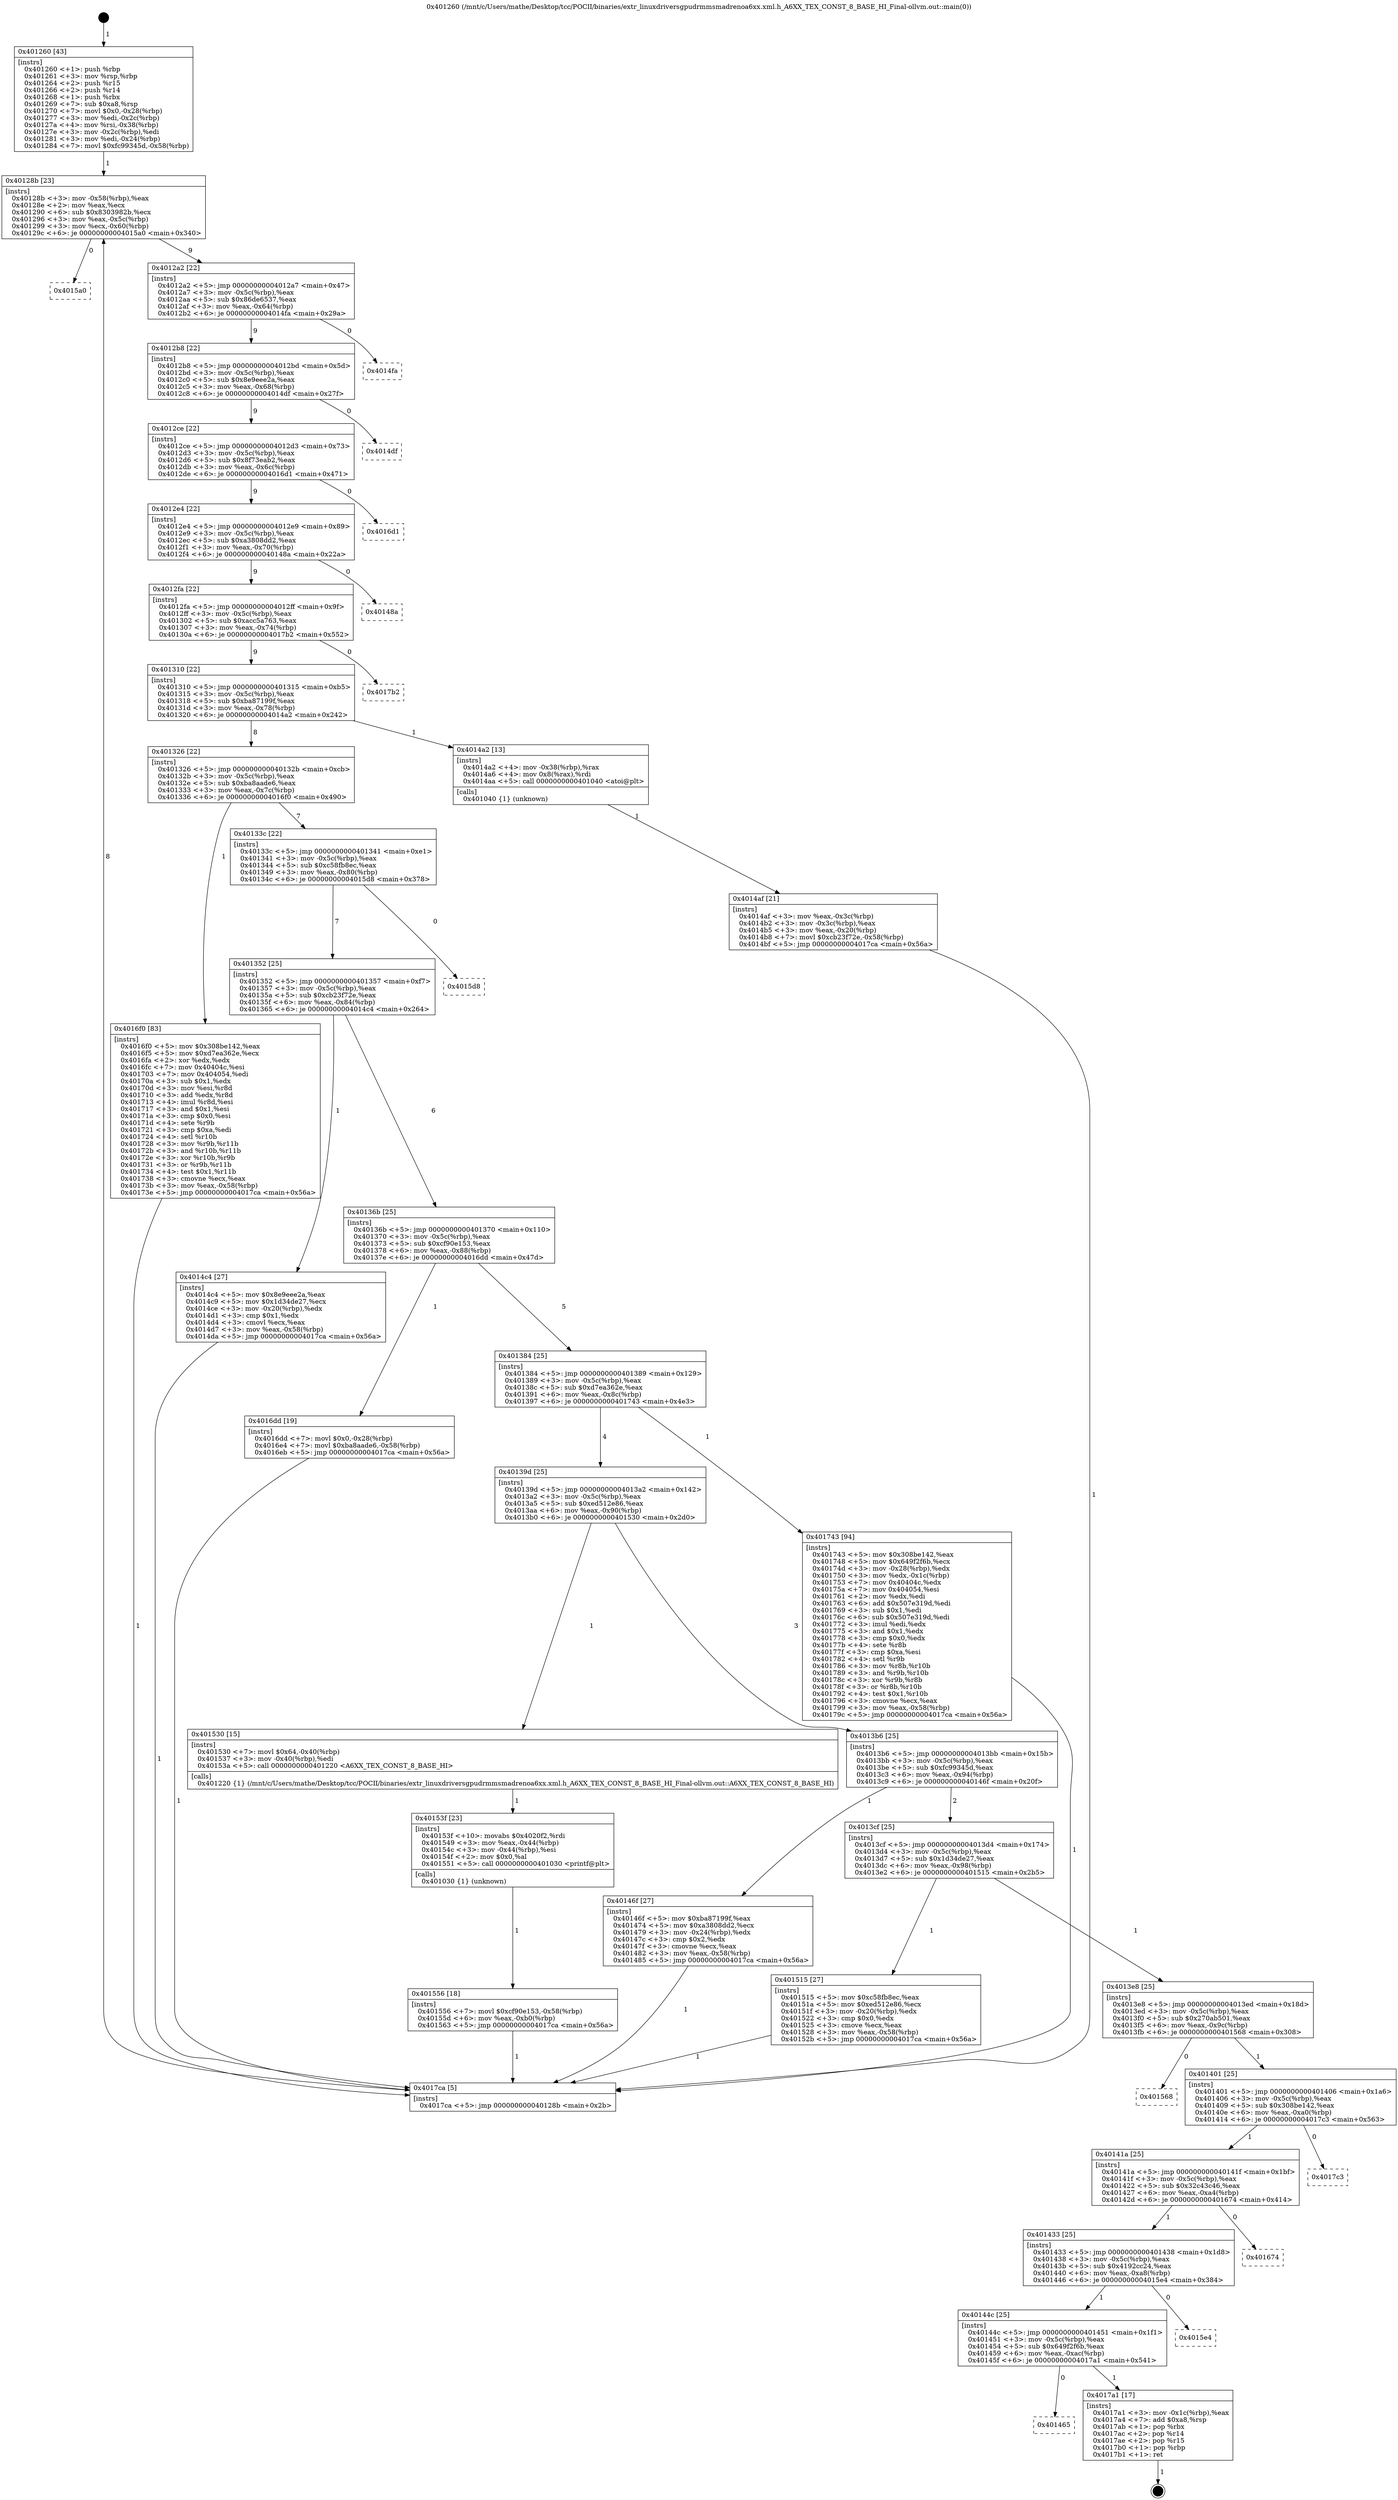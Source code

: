 digraph "0x401260" {
  label = "0x401260 (/mnt/c/Users/mathe/Desktop/tcc/POCII/binaries/extr_linuxdriversgpudrmmsmadrenoa6xx.xml.h_A6XX_TEX_CONST_8_BASE_HI_Final-ollvm.out::main(0))"
  labelloc = "t"
  node[shape=record]

  Entry [label="",width=0.3,height=0.3,shape=circle,fillcolor=black,style=filled]
  "0x40128b" [label="{
     0x40128b [23]\l
     | [instrs]\l
     &nbsp;&nbsp;0x40128b \<+3\>: mov -0x58(%rbp),%eax\l
     &nbsp;&nbsp;0x40128e \<+2\>: mov %eax,%ecx\l
     &nbsp;&nbsp;0x401290 \<+6\>: sub $0x8303982b,%ecx\l
     &nbsp;&nbsp;0x401296 \<+3\>: mov %eax,-0x5c(%rbp)\l
     &nbsp;&nbsp;0x401299 \<+3\>: mov %ecx,-0x60(%rbp)\l
     &nbsp;&nbsp;0x40129c \<+6\>: je 00000000004015a0 \<main+0x340\>\l
  }"]
  "0x4015a0" [label="{
     0x4015a0\l
  }", style=dashed]
  "0x4012a2" [label="{
     0x4012a2 [22]\l
     | [instrs]\l
     &nbsp;&nbsp;0x4012a2 \<+5\>: jmp 00000000004012a7 \<main+0x47\>\l
     &nbsp;&nbsp;0x4012a7 \<+3\>: mov -0x5c(%rbp),%eax\l
     &nbsp;&nbsp;0x4012aa \<+5\>: sub $0x86de6537,%eax\l
     &nbsp;&nbsp;0x4012af \<+3\>: mov %eax,-0x64(%rbp)\l
     &nbsp;&nbsp;0x4012b2 \<+6\>: je 00000000004014fa \<main+0x29a\>\l
  }"]
  Exit [label="",width=0.3,height=0.3,shape=circle,fillcolor=black,style=filled,peripheries=2]
  "0x4014fa" [label="{
     0x4014fa\l
  }", style=dashed]
  "0x4012b8" [label="{
     0x4012b8 [22]\l
     | [instrs]\l
     &nbsp;&nbsp;0x4012b8 \<+5\>: jmp 00000000004012bd \<main+0x5d\>\l
     &nbsp;&nbsp;0x4012bd \<+3\>: mov -0x5c(%rbp),%eax\l
     &nbsp;&nbsp;0x4012c0 \<+5\>: sub $0x8e9eee2a,%eax\l
     &nbsp;&nbsp;0x4012c5 \<+3\>: mov %eax,-0x68(%rbp)\l
     &nbsp;&nbsp;0x4012c8 \<+6\>: je 00000000004014df \<main+0x27f\>\l
  }"]
  "0x401465" [label="{
     0x401465\l
  }", style=dashed]
  "0x4014df" [label="{
     0x4014df\l
  }", style=dashed]
  "0x4012ce" [label="{
     0x4012ce [22]\l
     | [instrs]\l
     &nbsp;&nbsp;0x4012ce \<+5\>: jmp 00000000004012d3 \<main+0x73\>\l
     &nbsp;&nbsp;0x4012d3 \<+3\>: mov -0x5c(%rbp),%eax\l
     &nbsp;&nbsp;0x4012d6 \<+5\>: sub $0x8f73eab2,%eax\l
     &nbsp;&nbsp;0x4012db \<+3\>: mov %eax,-0x6c(%rbp)\l
     &nbsp;&nbsp;0x4012de \<+6\>: je 00000000004016d1 \<main+0x471\>\l
  }"]
  "0x4017a1" [label="{
     0x4017a1 [17]\l
     | [instrs]\l
     &nbsp;&nbsp;0x4017a1 \<+3\>: mov -0x1c(%rbp),%eax\l
     &nbsp;&nbsp;0x4017a4 \<+7\>: add $0xa8,%rsp\l
     &nbsp;&nbsp;0x4017ab \<+1\>: pop %rbx\l
     &nbsp;&nbsp;0x4017ac \<+2\>: pop %r14\l
     &nbsp;&nbsp;0x4017ae \<+2\>: pop %r15\l
     &nbsp;&nbsp;0x4017b0 \<+1\>: pop %rbp\l
     &nbsp;&nbsp;0x4017b1 \<+1\>: ret\l
  }"]
  "0x4016d1" [label="{
     0x4016d1\l
  }", style=dashed]
  "0x4012e4" [label="{
     0x4012e4 [22]\l
     | [instrs]\l
     &nbsp;&nbsp;0x4012e4 \<+5\>: jmp 00000000004012e9 \<main+0x89\>\l
     &nbsp;&nbsp;0x4012e9 \<+3\>: mov -0x5c(%rbp),%eax\l
     &nbsp;&nbsp;0x4012ec \<+5\>: sub $0xa3808dd2,%eax\l
     &nbsp;&nbsp;0x4012f1 \<+3\>: mov %eax,-0x70(%rbp)\l
     &nbsp;&nbsp;0x4012f4 \<+6\>: je 000000000040148a \<main+0x22a\>\l
  }"]
  "0x40144c" [label="{
     0x40144c [25]\l
     | [instrs]\l
     &nbsp;&nbsp;0x40144c \<+5\>: jmp 0000000000401451 \<main+0x1f1\>\l
     &nbsp;&nbsp;0x401451 \<+3\>: mov -0x5c(%rbp),%eax\l
     &nbsp;&nbsp;0x401454 \<+5\>: sub $0x649f2f6b,%eax\l
     &nbsp;&nbsp;0x401459 \<+6\>: mov %eax,-0xac(%rbp)\l
     &nbsp;&nbsp;0x40145f \<+6\>: je 00000000004017a1 \<main+0x541\>\l
  }"]
  "0x40148a" [label="{
     0x40148a\l
  }", style=dashed]
  "0x4012fa" [label="{
     0x4012fa [22]\l
     | [instrs]\l
     &nbsp;&nbsp;0x4012fa \<+5\>: jmp 00000000004012ff \<main+0x9f\>\l
     &nbsp;&nbsp;0x4012ff \<+3\>: mov -0x5c(%rbp),%eax\l
     &nbsp;&nbsp;0x401302 \<+5\>: sub $0xacc5a763,%eax\l
     &nbsp;&nbsp;0x401307 \<+3\>: mov %eax,-0x74(%rbp)\l
     &nbsp;&nbsp;0x40130a \<+6\>: je 00000000004017b2 \<main+0x552\>\l
  }"]
  "0x4015e4" [label="{
     0x4015e4\l
  }", style=dashed]
  "0x4017b2" [label="{
     0x4017b2\l
  }", style=dashed]
  "0x401310" [label="{
     0x401310 [22]\l
     | [instrs]\l
     &nbsp;&nbsp;0x401310 \<+5\>: jmp 0000000000401315 \<main+0xb5\>\l
     &nbsp;&nbsp;0x401315 \<+3\>: mov -0x5c(%rbp),%eax\l
     &nbsp;&nbsp;0x401318 \<+5\>: sub $0xba87199f,%eax\l
     &nbsp;&nbsp;0x40131d \<+3\>: mov %eax,-0x78(%rbp)\l
     &nbsp;&nbsp;0x401320 \<+6\>: je 00000000004014a2 \<main+0x242\>\l
  }"]
  "0x401433" [label="{
     0x401433 [25]\l
     | [instrs]\l
     &nbsp;&nbsp;0x401433 \<+5\>: jmp 0000000000401438 \<main+0x1d8\>\l
     &nbsp;&nbsp;0x401438 \<+3\>: mov -0x5c(%rbp),%eax\l
     &nbsp;&nbsp;0x40143b \<+5\>: sub $0x4192cc24,%eax\l
     &nbsp;&nbsp;0x401440 \<+6\>: mov %eax,-0xa8(%rbp)\l
     &nbsp;&nbsp;0x401446 \<+6\>: je 00000000004015e4 \<main+0x384\>\l
  }"]
  "0x4014a2" [label="{
     0x4014a2 [13]\l
     | [instrs]\l
     &nbsp;&nbsp;0x4014a2 \<+4\>: mov -0x38(%rbp),%rax\l
     &nbsp;&nbsp;0x4014a6 \<+4\>: mov 0x8(%rax),%rdi\l
     &nbsp;&nbsp;0x4014aa \<+5\>: call 0000000000401040 \<atoi@plt\>\l
     | [calls]\l
     &nbsp;&nbsp;0x401040 \{1\} (unknown)\l
  }"]
  "0x401326" [label="{
     0x401326 [22]\l
     | [instrs]\l
     &nbsp;&nbsp;0x401326 \<+5\>: jmp 000000000040132b \<main+0xcb\>\l
     &nbsp;&nbsp;0x40132b \<+3\>: mov -0x5c(%rbp),%eax\l
     &nbsp;&nbsp;0x40132e \<+5\>: sub $0xba8aade6,%eax\l
     &nbsp;&nbsp;0x401333 \<+3\>: mov %eax,-0x7c(%rbp)\l
     &nbsp;&nbsp;0x401336 \<+6\>: je 00000000004016f0 \<main+0x490\>\l
  }"]
  "0x401674" [label="{
     0x401674\l
  }", style=dashed]
  "0x4016f0" [label="{
     0x4016f0 [83]\l
     | [instrs]\l
     &nbsp;&nbsp;0x4016f0 \<+5\>: mov $0x308be142,%eax\l
     &nbsp;&nbsp;0x4016f5 \<+5\>: mov $0xd7ea362e,%ecx\l
     &nbsp;&nbsp;0x4016fa \<+2\>: xor %edx,%edx\l
     &nbsp;&nbsp;0x4016fc \<+7\>: mov 0x40404c,%esi\l
     &nbsp;&nbsp;0x401703 \<+7\>: mov 0x404054,%edi\l
     &nbsp;&nbsp;0x40170a \<+3\>: sub $0x1,%edx\l
     &nbsp;&nbsp;0x40170d \<+3\>: mov %esi,%r8d\l
     &nbsp;&nbsp;0x401710 \<+3\>: add %edx,%r8d\l
     &nbsp;&nbsp;0x401713 \<+4\>: imul %r8d,%esi\l
     &nbsp;&nbsp;0x401717 \<+3\>: and $0x1,%esi\l
     &nbsp;&nbsp;0x40171a \<+3\>: cmp $0x0,%esi\l
     &nbsp;&nbsp;0x40171d \<+4\>: sete %r9b\l
     &nbsp;&nbsp;0x401721 \<+3\>: cmp $0xa,%edi\l
     &nbsp;&nbsp;0x401724 \<+4\>: setl %r10b\l
     &nbsp;&nbsp;0x401728 \<+3\>: mov %r9b,%r11b\l
     &nbsp;&nbsp;0x40172b \<+3\>: and %r10b,%r11b\l
     &nbsp;&nbsp;0x40172e \<+3\>: xor %r10b,%r9b\l
     &nbsp;&nbsp;0x401731 \<+3\>: or %r9b,%r11b\l
     &nbsp;&nbsp;0x401734 \<+4\>: test $0x1,%r11b\l
     &nbsp;&nbsp;0x401738 \<+3\>: cmovne %ecx,%eax\l
     &nbsp;&nbsp;0x40173b \<+3\>: mov %eax,-0x58(%rbp)\l
     &nbsp;&nbsp;0x40173e \<+5\>: jmp 00000000004017ca \<main+0x56a\>\l
  }"]
  "0x40133c" [label="{
     0x40133c [22]\l
     | [instrs]\l
     &nbsp;&nbsp;0x40133c \<+5\>: jmp 0000000000401341 \<main+0xe1\>\l
     &nbsp;&nbsp;0x401341 \<+3\>: mov -0x5c(%rbp),%eax\l
     &nbsp;&nbsp;0x401344 \<+5\>: sub $0xc58fb8ec,%eax\l
     &nbsp;&nbsp;0x401349 \<+3\>: mov %eax,-0x80(%rbp)\l
     &nbsp;&nbsp;0x40134c \<+6\>: je 00000000004015d8 \<main+0x378\>\l
  }"]
  "0x40141a" [label="{
     0x40141a [25]\l
     | [instrs]\l
     &nbsp;&nbsp;0x40141a \<+5\>: jmp 000000000040141f \<main+0x1bf\>\l
     &nbsp;&nbsp;0x40141f \<+3\>: mov -0x5c(%rbp),%eax\l
     &nbsp;&nbsp;0x401422 \<+5\>: sub $0x32c43c46,%eax\l
     &nbsp;&nbsp;0x401427 \<+6\>: mov %eax,-0xa4(%rbp)\l
     &nbsp;&nbsp;0x40142d \<+6\>: je 0000000000401674 \<main+0x414\>\l
  }"]
  "0x4015d8" [label="{
     0x4015d8\l
  }", style=dashed]
  "0x401352" [label="{
     0x401352 [25]\l
     | [instrs]\l
     &nbsp;&nbsp;0x401352 \<+5\>: jmp 0000000000401357 \<main+0xf7\>\l
     &nbsp;&nbsp;0x401357 \<+3\>: mov -0x5c(%rbp),%eax\l
     &nbsp;&nbsp;0x40135a \<+5\>: sub $0xcb23f72e,%eax\l
     &nbsp;&nbsp;0x40135f \<+6\>: mov %eax,-0x84(%rbp)\l
     &nbsp;&nbsp;0x401365 \<+6\>: je 00000000004014c4 \<main+0x264\>\l
  }"]
  "0x4017c3" [label="{
     0x4017c3\l
  }", style=dashed]
  "0x4014c4" [label="{
     0x4014c4 [27]\l
     | [instrs]\l
     &nbsp;&nbsp;0x4014c4 \<+5\>: mov $0x8e9eee2a,%eax\l
     &nbsp;&nbsp;0x4014c9 \<+5\>: mov $0x1d34de27,%ecx\l
     &nbsp;&nbsp;0x4014ce \<+3\>: mov -0x20(%rbp),%edx\l
     &nbsp;&nbsp;0x4014d1 \<+3\>: cmp $0x1,%edx\l
     &nbsp;&nbsp;0x4014d4 \<+3\>: cmovl %ecx,%eax\l
     &nbsp;&nbsp;0x4014d7 \<+3\>: mov %eax,-0x58(%rbp)\l
     &nbsp;&nbsp;0x4014da \<+5\>: jmp 00000000004017ca \<main+0x56a\>\l
  }"]
  "0x40136b" [label="{
     0x40136b [25]\l
     | [instrs]\l
     &nbsp;&nbsp;0x40136b \<+5\>: jmp 0000000000401370 \<main+0x110\>\l
     &nbsp;&nbsp;0x401370 \<+3\>: mov -0x5c(%rbp),%eax\l
     &nbsp;&nbsp;0x401373 \<+5\>: sub $0xcf90e153,%eax\l
     &nbsp;&nbsp;0x401378 \<+6\>: mov %eax,-0x88(%rbp)\l
     &nbsp;&nbsp;0x40137e \<+6\>: je 00000000004016dd \<main+0x47d\>\l
  }"]
  "0x401401" [label="{
     0x401401 [25]\l
     | [instrs]\l
     &nbsp;&nbsp;0x401401 \<+5\>: jmp 0000000000401406 \<main+0x1a6\>\l
     &nbsp;&nbsp;0x401406 \<+3\>: mov -0x5c(%rbp),%eax\l
     &nbsp;&nbsp;0x401409 \<+5\>: sub $0x308be142,%eax\l
     &nbsp;&nbsp;0x40140e \<+6\>: mov %eax,-0xa0(%rbp)\l
     &nbsp;&nbsp;0x401414 \<+6\>: je 00000000004017c3 \<main+0x563\>\l
  }"]
  "0x4016dd" [label="{
     0x4016dd [19]\l
     | [instrs]\l
     &nbsp;&nbsp;0x4016dd \<+7\>: movl $0x0,-0x28(%rbp)\l
     &nbsp;&nbsp;0x4016e4 \<+7\>: movl $0xba8aade6,-0x58(%rbp)\l
     &nbsp;&nbsp;0x4016eb \<+5\>: jmp 00000000004017ca \<main+0x56a\>\l
  }"]
  "0x401384" [label="{
     0x401384 [25]\l
     | [instrs]\l
     &nbsp;&nbsp;0x401384 \<+5\>: jmp 0000000000401389 \<main+0x129\>\l
     &nbsp;&nbsp;0x401389 \<+3\>: mov -0x5c(%rbp),%eax\l
     &nbsp;&nbsp;0x40138c \<+5\>: sub $0xd7ea362e,%eax\l
     &nbsp;&nbsp;0x401391 \<+6\>: mov %eax,-0x8c(%rbp)\l
     &nbsp;&nbsp;0x401397 \<+6\>: je 0000000000401743 \<main+0x4e3\>\l
  }"]
  "0x401568" [label="{
     0x401568\l
  }", style=dashed]
  "0x401743" [label="{
     0x401743 [94]\l
     | [instrs]\l
     &nbsp;&nbsp;0x401743 \<+5\>: mov $0x308be142,%eax\l
     &nbsp;&nbsp;0x401748 \<+5\>: mov $0x649f2f6b,%ecx\l
     &nbsp;&nbsp;0x40174d \<+3\>: mov -0x28(%rbp),%edx\l
     &nbsp;&nbsp;0x401750 \<+3\>: mov %edx,-0x1c(%rbp)\l
     &nbsp;&nbsp;0x401753 \<+7\>: mov 0x40404c,%edx\l
     &nbsp;&nbsp;0x40175a \<+7\>: mov 0x404054,%esi\l
     &nbsp;&nbsp;0x401761 \<+2\>: mov %edx,%edi\l
     &nbsp;&nbsp;0x401763 \<+6\>: add $0x507e319d,%edi\l
     &nbsp;&nbsp;0x401769 \<+3\>: sub $0x1,%edi\l
     &nbsp;&nbsp;0x40176c \<+6\>: sub $0x507e319d,%edi\l
     &nbsp;&nbsp;0x401772 \<+3\>: imul %edi,%edx\l
     &nbsp;&nbsp;0x401775 \<+3\>: and $0x1,%edx\l
     &nbsp;&nbsp;0x401778 \<+3\>: cmp $0x0,%edx\l
     &nbsp;&nbsp;0x40177b \<+4\>: sete %r8b\l
     &nbsp;&nbsp;0x40177f \<+3\>: cmp $0xa,%esi\l
     &nbsp;&nbsp;0x401782 \<+4\>: setl %r9b\l
     &nbsp;&nbsp;0x401786 \<+3\>: mov %r8b,%r10b\l
     &nbsp;&nbsp;0x401789 \<+3\>: and %r9b,%r10b\l
     &nbsp;&nbsp;0x40178c \<+3\>: xor %r9b,%r8b\l
     &nbsp;&nbsp;0x40178f \<+3\>: or %r8b,%r10b\l
     &nbsp;&nbsp;0x401792 \<+4\>: test $0x1,%r10b\l
     &nbsp;&nbsp;0x401796 \<+3\>: cmovne %ecx,%eax\l
     &nbsp;&nbsp;0x401799 \<+3\>: mov %eax,-0x58(%rbp)\l
     &nbsp;&nbsp;0x40179c \<+5\>: jmp 00000000004017ca \<main+0x56a\>\l
  }"]
  "0x40139d" [label="{
     0x40139d [25]\l
     | [instrs]\l
     &nbsp;&nbsp;0x40139d \<+5\>: jmp 00000000004013a2 \<main+0x142\>\l
     &nbsp;&nbsp;0x4013a2 \<+3\>: mov -0x5c(%rbp),%eax\l
     &nbsp;&nbsp;0x4013a5 \<+5\>: sub $0xed512e86,%eax\l
     &nbsp;&nbsp;0x4013aa \<+6\>: mov %eax,-0x90(%rbp)\l
     &nbsp;&nbsp;0x4013b0 \<+6\>: je 0000000000401530 \<main+0x2d0\>\l
  }"]
  "0x401556" [label="{
     0x401556 [18]\l
     | [instrs]\l
     &nbsp;&nbsp;0x401556 \<+7\>: movl $0xcf90e153,-0x58(%rbp)\l
     &nbsp;&nbsp;0x40155d \<+6\>: mov %eax,-0xb0(%rbp)\l
     &nbsp;&nbsp;0x401563 \<+5\>: jmp 00000000004017ca \<main+0x56a\>\l
  }"]
  "0x401530" [label="{
     0x401530 [15]\l
     | [instrs]\l
     &nbsp;&nbsp;0x401530 \<+7\>: movl $0x64,-0x40(%rbp)\l
     &nbsp;&nbsp;0x401537 \<+3\>: mov -0x40(%rbp),%edi\l
     &nbsp;&nbsp;0x40153a \<+5\>: call 0000000000401220 \<A6XX_TEX_CONST_8_BASE_HI\>\l
     | [calls]\l
     &nbsp;&nbsp;0x401220 \{1\} (/mnt/c/Users/mathe/Desktop/tcc/POCII/binaries/extr_linuxdriversgpudrmmsmadrenoa6xx.xml.h_A6XX_TEX_CONST_8_BASE_HI_Final-ollvm.out::A6XX_TEX_CONST_8_BASE_HI)\l
  }"]
  "0x4013b6" [label="{
     0x4013b6 [25]\l
     | [instrs]\l
     &nbsp;&nbsp;0x4013b6 \<+5\>: jmp 00000000004013bb \<main+0x15b\>\l
     &nbsp;&nbsp;0x4013bb \<+3\>: mov -0x5c(%rbp),%eax\l
     &nbsp;&nbsp;0x4013be \<+5\>: sub $0xfc99345d,%eax\l
     &nbsp;&nbsp;0x4013c3 \<+6\>: mov %eax,-0x94(%rbp)\l
     &nbsp;&nbsp;0x4013c9 \<+6\>: je 000000000040146f \<main+0x20f\>\l
  }"]
  "0x40153f" [label="{
     0x40153f [23]\l
     | [instrs]\l
     &nbsp;&nbsp;0x40153f \<+10\>: movabs $0x4020f2,%rdi\l
     &nbsp;&nbsp;0x401549 \<+3\>: mov %eax,-0x44(%rbp)\l
     &nbsp;&nbsp;0x40154c \<+3\>: mov -0x44(%rbp),%esi\l
     &nbsp;&nbsp;0x40154f \<+2\>: mov $0x0,%al\l
     &nbsp;&nbsp;0x401551 \<+5\>: call 0000000000401030 \<printf@plt\>\l
     | [calls]\l
     &nbsp;&nbsp;0x401030 \{1\} (unknown)\l
  }"]
  "0x40146f" [label="{
     0x40146f [27]\l
     | [instrs]\l
     &nbsp;&nbsp;0x40146f \<+5\>: mov $0xba87199f,%eax\l
     &nbsp;&nbsp;0x401474 \<+5\>: mov $0xa3808dd2,%ecx\l
     &nbsp;&nbsp;0x401479 \<+3\>: mov -0x24(%rbp),%edx\l
     &nbsp;&nbsp;0x40147c \<+3\>: cmp $0x2,%edx\l
     &nbsp;&nbsp;0x40147f \<+3\>: cmovne %ecx,%eax\l
     &nbsp;&nbsp;0x401482 \<+3\>: mov %eax,-0x58(%rbp)\l
     &nbsp;&nbsp;0x401485 \<+5\>: jmp 00000000004017ca \<main+0x56a\>\l
  }"]
  "0x4013cf" [label="{
     0x4013cf [25]\l
     | [instrs]\l
     &nbsp;&nbsp;0x4013cf \<+5\>: jmp 00000000004013d4 \<main+0x174\>\l
     &nbsp;&nbsp;0x4013d4 \<+3\>: mov -0x5c(%rbp),%eax\l
     &nbsp;&nbsp;0x4013d7 \<+5\>: sub $0x1d34de27,%eax\l
     &nbsp;&nbsp;0x4013dc \<+6\>: mov %eax,-0x98(%rbp)\l
     &nbsp;&nbsp;0x4013e2 \<+6\>: je 0000000000401515 \<main+0x2b5\>\l
  }"]
  "0x4017ca" [label="{
     0x4017ca [5]\l
     | [instrs]\l
     &nbsp;&nbsp;0x4017ca \<+5\>: jmp 000000000040128b \<main+0x2b\>\l
  }"]
  "0x401260" [label="{
     0x401260 [43]\l
     | [instrs]\l
     &nbsp;&nbsp;0x401260 \<+1\>: push %rbp\l
     &nbsp;&nbsp;0x401261 \<+3\>: mov %rsp,%rbp\l
     &nbsp;&nbsp;0x401264 \<+2\>: push %r15\l
     &nbsp;&nbsp;0x401266 \<+2\>: push %r14\l
     &nbsp;&nbsp;0x401268 \<+1\>: push %rbx\l
     &nbsp;&nbsp;0x401269 \<+7\>: sub $0xa8,%rsp\l
     &nbsp;&nbsp;0x401270 \<+7\>: movl $0x0,-0x28(%rbp)\l
     &nbsp;&nbsp;0x401277 \<+3\>: mov %edi,-0x2c(%rbp)\l
     &nbsp;&nbsp;0x40127a \<+4\>: mov %rsi,-0x38(%rbp)\l
     &nbsp;&nbsp;0x40127e \<+3\>: mov -0x2c(%rbp),%edi\l
     &nbsp;&nbsp;0x401281 \<+3\>: mov %edi,-0x24(%rbp)\l
     &nbsp;&nbsp;0x401284 \<+7\>: movl $0xfc99345d,-0x58(%rbp)\l
  }"]
  "0x4014af" [label="{
     0x4014af [21]\l
     | [instrs]\l
     &nbsp;&nbsp;0x4014af \<+3\>: mov %eax,-0x3c(%rbp)\l
     &nbsp;&nbsp;0x4014b2 \<+3\>: mov -0x3c(%rbp),%eax\l
     &nbsp;&nbsp;0x4014b5 \<+3\>: mov %eax,-0x20(%rbp)\l
     &nbsp;&nbsp;0x4014b8 \<+7\>: movl $0xcb23f72e,-0x58(%rbp)\l
     &nbsp;&nbsp;0x4014bf \<+5\>: jmp 00000000004017ca \<main+0x56a\>\l
  }"]
  "0x4013e8" [label="{
     0x4013e8 [25]\l
     | [instrs]\l
     &nbsp;&nbsp;0x4013e8 \<+5\>: jmp 00000000004013ed \<main+0x18d\>\l
     &nbsp;&nbsp;0x4013ed \<+3\>: mov -0x5c(%rbp),%eax\l
     &nbsp;&nbsp;0x4013f0 \<+5\>: sub $0x270ab501,%eax\l
     &nbsp;&nbsp;0x4013f5 \<+6\>: mov %eax,-0x9c(%rbp)\l
     &nbsp;&nbsp;0x4013fb \<+6\>: je 0000000000401568 \<main+0x308\>\l
  }"]
  "0x401515" [label="{
     0x401515 [27]\l
     | [instrs]\l
     &nbsp;&nbsp;0x401515 \<+5\>: mov $0xc58fb8ec,%eax\l
     &nbsp;&nbsp;0x40151a \<+5\>: mov $0xed512e86,%ecx\l
     &nbsp;&nbsp;0x40151f \<+3\>: mov -0x20(%rbp),%edx\l
     &nbsp;&nbsp;0x401522 \<+3\>: cmp $0x0,%edx\l
     &nbsp;&nbsp;0x401525 \<+3\>: cmove %ecx,%eax\l
     &nbsp;&nbsp;0x401528 \<+3\>: mov %eax,-0x58(%rbp)\l
     &nbsp;&nbsp;0x40152b \<+5\>: jmp 00000000004017ca \<main+0x56a\>\l
  }"]
  Entry -> "0x401260" [label=" 1"]
  "0x40128b" -> "0x4015a0" [label=" 0"]
  "0x40128b" -> "0x4012a2" [label=" 9"]
  "0x4017a1" -> Exit [label=" 1"]
  "0x4012a2" -> "0x4014fa" [label=" 0"]
  "0x4012a2" -> "0x4012b8" [label=" 9"]
  "0x40144c" -> "0x401465" [label=" 0"]
  "0x4012b8" -> "0x4014df" [label=" 0"]
  "0x4012b8" -> "0x4012ce" [label=" 9"]
  "0x40144c" -> "0x4017a1" [label=" 1"]
  "0x4012ce" -> "0x4016d1" [label=" 0"]
  "0x4012ce" -> "0x4012e4" [label=" 9"]
  "0x401433" -> "0x40144c" [label=" 1"]
  "0x4012e4" -> "0x40148a" [label=" 0"]
  "0x4012e4" -> "0x4012fa" [label=" 9"]
  "0x401433" -> "0x4015e4" [label=" 0"]
  "0x4012fa" -> "0x4017b2" [label=" 0"]
  "0x4012fa" -> "0x401310" [label=" 9"]
  "0x40141a" -> "0x401433" [label=" 1"]
  "0x401310" -> "0x4014a2" [label=" 1"]
  "0x401310" -> "0x401326" [label=" 8"]
  "0x40141a" -> "0x401674" [label=" 0"]
  "0x401326" -> "0x4016f0" [label=" 1"]
  "0x401326" -> "0x40133c" [label=" 7"]
  "0x401401" -> "0x40141a" [label=" 1"]
  "0x40133c" -> "0x4015d8" [label=" 0"]
  "0x40133c" -> "0x401352" [label=" 7"]
  "0x401401" -> "0x4017c3" [label=" 0"]
  "0x401352" -> "0x4014c4" [label=" 1"]
  "0x401352" -> "0x40136b" [label=" 6"]
  "0x4013e8" -> "0x401401" [label=" 1"]
  "0x40136b" -> "0x4016dd" [label=" 1"]
  "0x40136b" -> "0x401384" [label=" 5"]
  "0x4013e8" -> "0x401568" [label=" 0"]
  "0x401384" -> "0x401743" [label=" 1"]
  "0x401384" -> "0x40139d" [label=" 4"]
  "0x401743" -> "0x4017ca" [label=" 1"]
  "0x40139d" -> "0x401530" [label=" 1"]
  "0x40139d" -> "0x4013b6" [label=" 3"]
  "0x4016f0" -> "0x4017ca" [label=" 1"]
  "0x4013b6" -> "0x40146f" [label=" 1"]
  "0x4013b6" -> "0x4013cf" [label=" 2"]
  "0x40146f" -> "0x4017ca" [label=" 1"]
  "0x401260" -> "0x40128b" [label=" 1"]
  "0x4017ca" -> "0x40128b" [label=" 8"]
  "0x4014a2" -> "0x4014af" [label=" 1"]
  "0x4014af" -> "0x4017ca" [label=" 1"]
  "0x4014c4" -> "0x4017ca" [label=" 1"]
  "0x4016dd" -> "0x4017ca" [label=" 1"]
  "0x4013cf" -> "0x401515" [label=" 1"]
  "0x4013cf" -> "0x4013e8" [label=" 1"]
  "0x401515" -> "0x4017ca" [label=" 1"]
  "0x401530" -> "0x40153f" [label=" 1"]
  "0x40153f" -> "0x401556" [label=" 1"]
  "0x401556" -> "0x4017ca" [label=" 1"]
}
